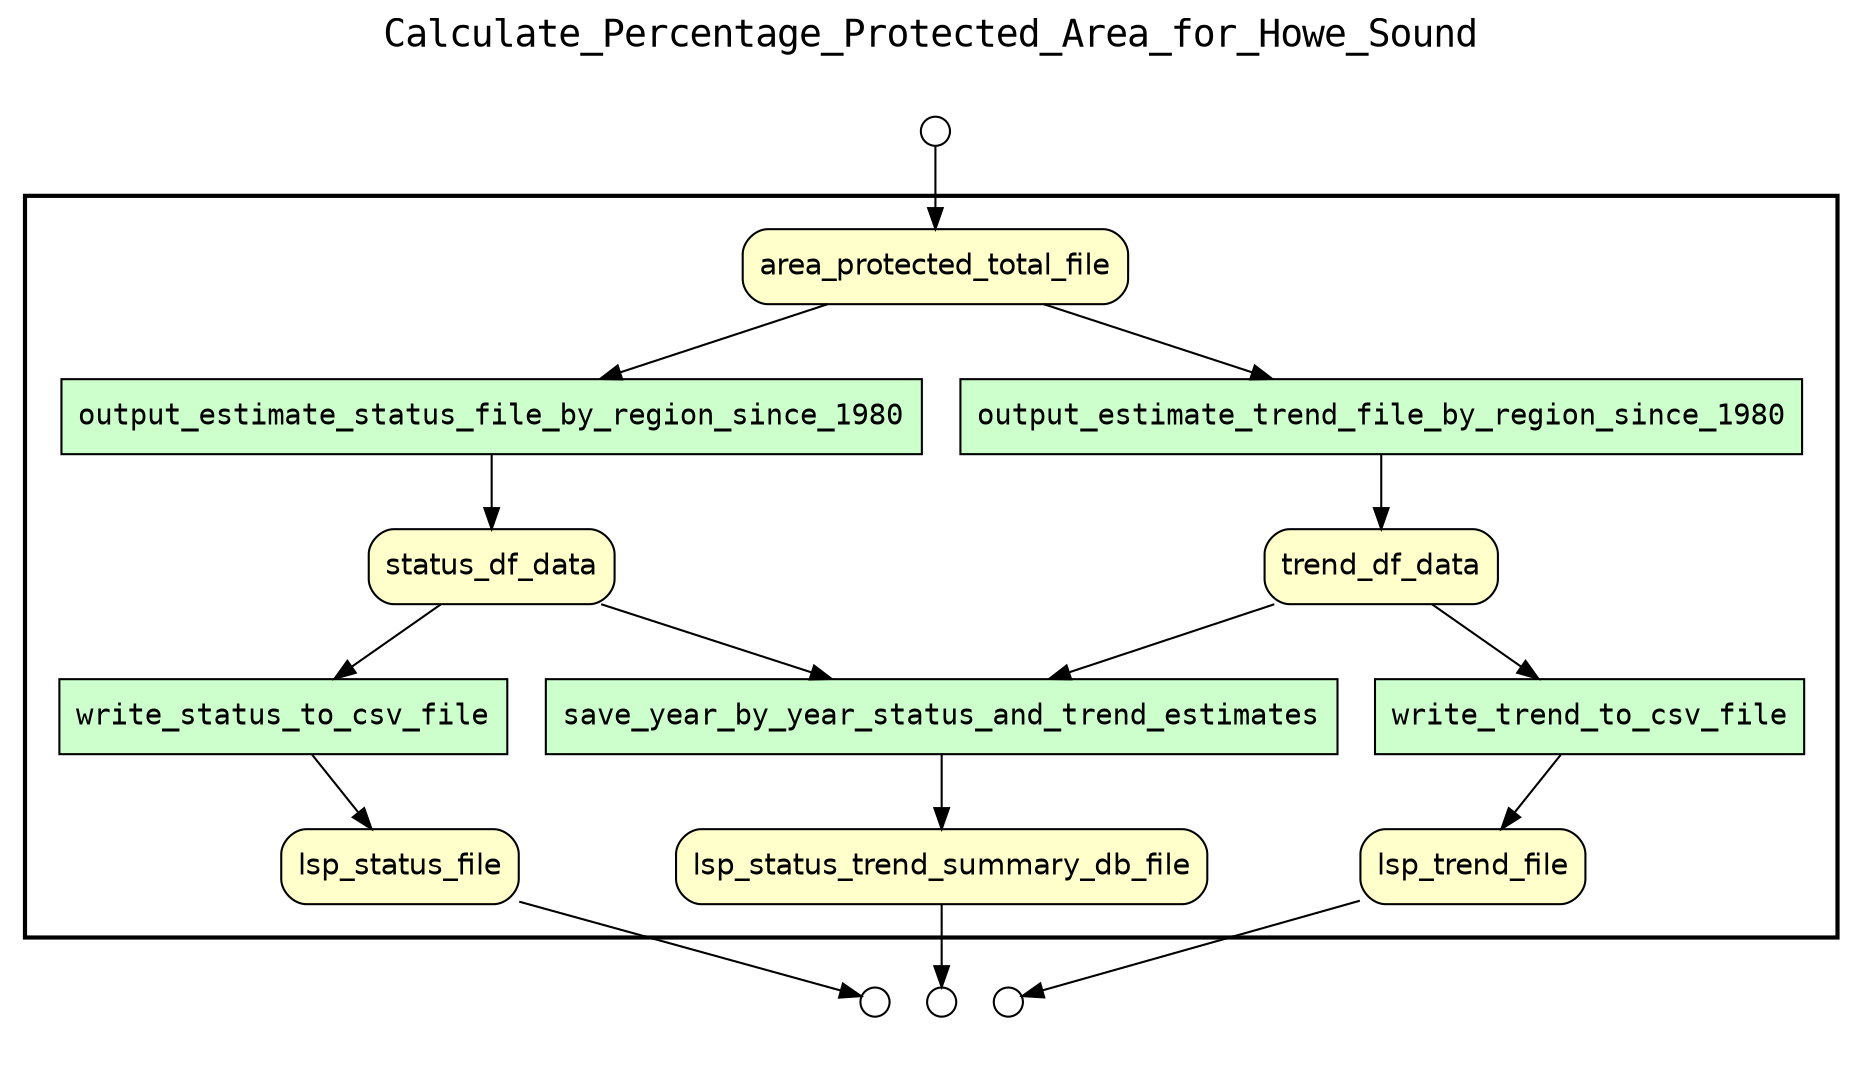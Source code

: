
digraph yw_data_view {
rankdir=TB
fontname=Courier; fontsize=18; labelloc=t
label="Calculate_Percentage_Protected_Area_for_Howe_Sound"
subgraph cluster_workflow { label=""; color=black; penwidth=2
subgraph cluster_workflow_inner { label=""; color=white
node[shape=box style="filled" fillcolor="#CCFFCC" peripheries=1 fontname=Courier]
write_status_to_csv_file
save_year_by_year_status_and_trend_estimates
write_trend_to_csv_file
output_estimate_status_file_by_region_since_1980
output_estimate_trend_file_by_region_since_1980
node[shape=box style="filled" fillcolor="#CCFFCC" peripheries=1 fontname=Courier]
node[shape=box style="rounded,filled" fillcolor="#FFFFCC" peripheries=1 fontname=Helvetica]
area_protected_total_file
status_df_data
lsp_status_file
trend_df_data
lsp_trend_file
lsp_status_trend_summary_db_file
node[shape=box style="rounded,filled" fillcolor="#FFFFFF" peripheries=1 fontname=Helvetica]
}}
subgraph cluster_inflows { label=""; color=white; penwidth=2
subgraph cluster_inflows_inner { label=""; color=white
node[shape=circle fillcolor="#FFFFFF" peripheries=1 width=0.2]
area_protected_total_file_inflow [label=""]
}}
subgraph cluster_outflows { label=""; color=white; penwidth=2
subgraph cluster_outflows_inner { label=""; color=white
node[shape=circle fillcolor="#FFFFFF" peripheries=1 width=0.2]
lsp_status_trend_summary_db_file_outflow [label=""]
lsp_trend_file_outflow [label=""]
lsp_status_file_outflow [label=""]
}}
save_year_by_year_status_and_trend_estimates -> lsp_status_trend_summary_db_file
write_trend_to_csv_file -> lsp_trend_file
output_estimate_trend_file_by_region_since_1980 -> trend_df_data
write_status_to_csv_file -> lsp_status_file
output_estimate_status_file_by_region_since_1980 -> status_df_data
area_protected_total_file -> output_estimate_status_file_by_region_since_1980
status_df_data -> write_status_to_csv_file
area_protected_total_file -> output_estimate_trend_file_by_region_since_1980
trend_df_data -> write_trend_to_csv_file
status_df_data -> save_year_by_year_status_and_trend_estimates
trend_df_data -> save_year_by_year_status_and_trend_estimates
area_protected_total_file_inflow -> area_protected_total_file
lsp_status_trend_summary_db_file -> lsp_status_trend_summary_db_file_outflow
lsp_trend_file -> lsp_trend_file_outflow
lsp_status_file -> lsp_status_file_outflow
}

